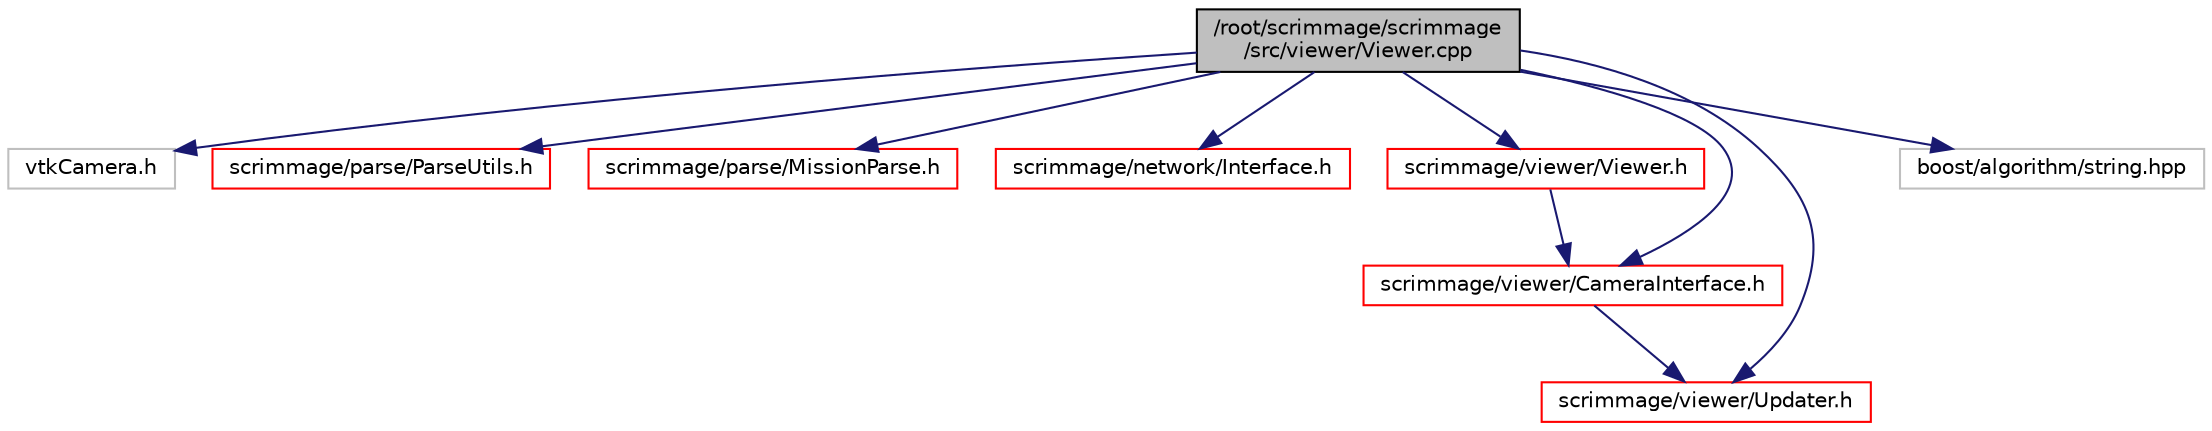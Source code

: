 digraph "/root/scrimmage/scrimmage/src/viewer/Viewer.cpp"
{
 // LATEX_PDF_SIZE
  edge [fontname="Helvetica",fontsize="10",labelfontname="Helvetica",labelfontsize="10"];
  node [fontname="Helvetica",fontsize="10",shape=record];
  Node1 [label="/root/scrimmage/scrimmage\l/src/viewer/Viewer.cpp",height=0.2,width=0.4,color="black", fillcolor="grey75", style="filled", fontcolor="black",tooltip="Brief file description."];
  Node1 -> Node2 [color="midnightblue",fontsize="10",style="solid",fontname="Helvetica"];
  Node2 [label="vtkCamera.h",height=0.2,width=0.4,color="grey75", fillcolor="white", style="filled",tooltip=" "];
  Node1 -> Node3 [color="midnightblue",fontsize="10",style="solid",fontname="Helvetica"];
  Node3 [label="scrimmage/parse/ParseUtils.h",height=0.2,width=0.4,color="red", fillcolor="white", style="filled",URL="$ParseUtils_8h.html",tooltip="Brief file description."];
  Node1 -> Node11 [color="midnightblue",fontsize="10",style="solid",fontname="Helvetica"];
  Node11 [label="scrimmage/parse/MissionParse.h",height=0.2,width=0.4,color="red", fillcolor="white", style="filled",URL="$MissionParse_8h.html",tooltip="Brief file description."];
  Node1 -> Node16 [color="midnightblue",fontsize="10",style="solid",fontname="Helvetica"];
  Node16 [label="scrimmage/network/Interface.h",height=0.2,width=0.4,color="red", fillcolor="white", style="filled",URL="$Interface_8h.html",tooltip="Brief file description."];
  Node1 -> Node22 [color="midnightblue",fontsize="10",style="solid",fontname="Helvetica"];
  Node22 [label="scrimmage/viewer/Viewer.h",height=0.2,width=0.4,color="red", fillcolor="white", style="filled",URL="$Viewer_8h.html",tooltip="Brief file description."];
  Node22 -> Node27 [color="midnightblue",fontsize="10",style="solid",fontname="Helvetica"];
  Node27 [label="scrimmage/viewer/CameraInterface.h",height=0.2,width=0.4,color="red", fillcolor="white", style="filled",URL="$CameraInterface_8h.html",tooltip="Brief file description."];
  Node27 -> Node38 [color="midnightblue",fontsize="10",style="solid",fontname="Helvetica"];
  Node38 [label="scrimmage/viewer/Updater.h",height=0.2,width=0.4,color="red", fillcolor="white", style="filled",URL="$Updater_8h.html",tooltip="Brief file description."];
  Node1 -> Node38 [color="midnightblue",fontsize="10",style="solid",fontname="Helvetica"];
  Node1 -> Node27 [color="midnightblue",fontsize="10",style="solid",fontname="Helvetica"];
  Node1 -> Node50 [color="midnightblue",fontsize="10",style="solid",fontname="Helvetica"];
  Node50 [label="boost/algorithm/string.hpp",height=0.2,width=0.4,color="grey75", fillcolor="white", style="filled",tooltip=" "];
}
